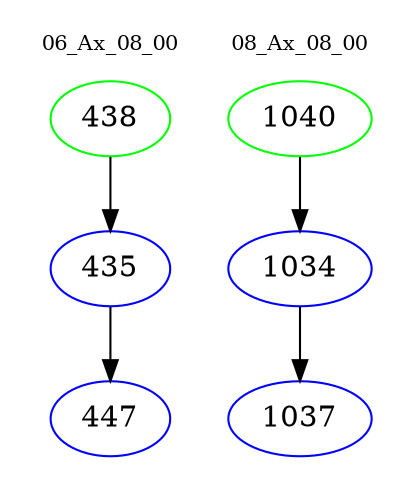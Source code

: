 digraph{
subgraph cluster_0 {
color = white
label = "06_Ax_08_00";
fontsize=10;
T0_438 [label="438", color="green"]
T0_438 -> T0_435 [color="black"]
T0_435 [label="435", color="blue"]
T0_435 -> T0_447 [color="black"]
T0_447 [label="447", color="blue"]
}
subgraph cluster_1 {
color = white
label = "08_Ax_08_00";
fontsize=10;
T1_1040 [label="1040", color="green"]
T1_1040 -> T1_1034 [color="black"]
T1_1034 [label="1034", color="blue"]
T1_1034 -> T1_1037 [color="black"]
T1_1037 [label="1037", color="blue"]
}
}
